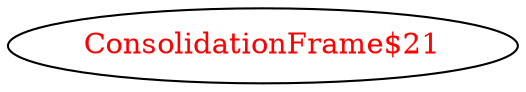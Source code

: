digraph dependencyGraph {
 concentrate=true;
 ranksep="2.0";
 rankdir="LR"; 
 splines="ortho";
"ConsolidationFrame$21" [fontcolor="red"];
}